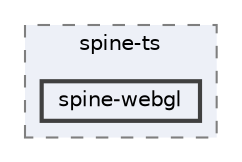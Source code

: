 digraph "external/spine-runtimes/spine-ts/spine-webgl"
{
 // LATEX_PDF_SIZE
  bgcolor="transparent";
  edge [fontname=Helvetica,fontsize=10,labelfontname=Helvetica,labelfontsize=10];
  node [fontname=Helvetica,fontsize=10,shape=box,height=0.2,width=0.4];
  compound=true
  subgraph clusterdir_586eaa98590d588499ef1023ec18a39f {
    graph [ bgcolor="#edf0f7", pencolor="grey50", label="spine-ts", fontname=Helvetica,fontsize=10 style="filled,dashed", URL="dir_586eaa98590d588499ef1023ec18a39f.html",tooltip=""]
  dir_bc45174dcfd794c656184482ad92eab4 [label="spine-webgl", fillcolor="#edf0f7", color="grey25", style="filled,bold", URL="dir_bc45174dcfd794c656184482ad92eab4.html",tooltip=""];
  }
}
